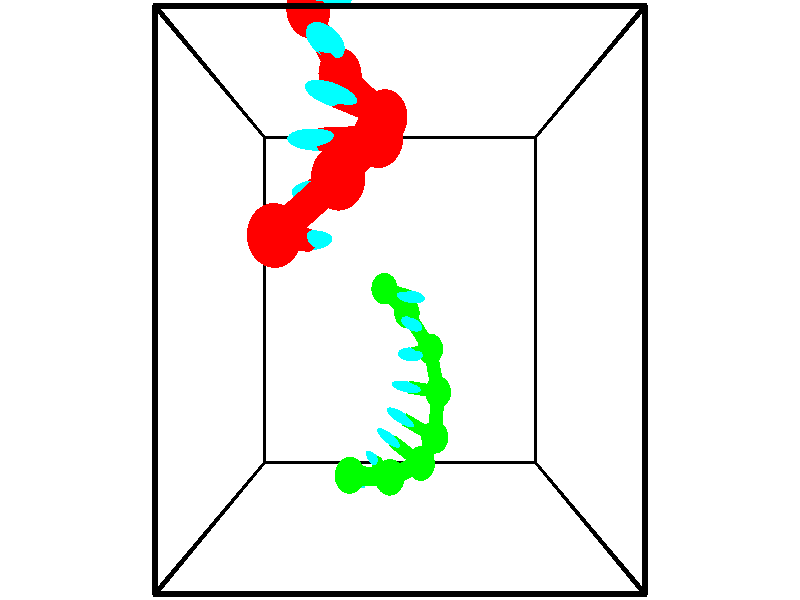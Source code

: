 // switches for output
#declare DRAW_BASES = 1; // possible values are 0, 1; only relevant for DNA ribbons
#declare DRAW_BASES_TYPE = 3; // possible values are 1, 2, 3; only relevant for DNA ribbons
#declare DRAW_FOG = 0; // set to 1 to enable fog

#include "colors.inc"

#include "transforms.inc"
background { rgb <1, 1, 1>}

#default {
   normal{
       ripples 0.25
       frequency 0.20
       turbulence 0.2
       lambda 5
   }
	finish {
		phong 0.1
		phong_size 40.
	}
}

// original window dimensions: 1024x640


// camera settings

camera {
	sky <-0, 1, 0>
	up <-0, 1, 0>
	right 1.6 * <1, 0, 0>
	location <2.5, 2.5, 11.1562>
	look_at <2.5, 2.5, 2.5>
	direction <0, 0, -8.6562>
	angle 67.0682
}


# declare cpy_camera_pos = <2.5, 2.5, 11.1562>;
# if (DRAW_FOG = 1)
fog {
	fog_type 2
	up vnormalize(cpy_camera_pos)
	color rgbt<1,1,1,0.3>
	distance 1e-5
	fog_alt 3e-3
	fog_offset 4
}
# end


// LIGHTS

# declare lum = 6;
global_settings {
	ambient_light rgb lum * <0.05, 0.05, 0.05>
	max_trace_level 15
}# declare cpy_direct_light_amount = 0.25;
light_source
{	1000 * <-1, -1, 1>,
	rgb lum * cpy_direct_light_amount
	parallel
}

light_source
{	1000 * <1, 1, -1>,
	rgb lum * cpy_direct_light_amount
	parallel
}

// strand 0

// nucleotide -1

// particle -1
sphere {
	<1.331080, 2.999813, 5.535588> 0.250000
	pigment { color rgbt <1,0,0,0> }
	no_shadow
}
cylinder {
	<1.469887, 3.008820, 5.160553>,  <1.553171, 3.014224, 4.935532>, 0.100000
	pigment { color rgbt <1,0,0,0> }
	no_shadow
}
cylinder {
	<1.469887, 3.008820, 5.160553>,  <1.331080, 2.999813, 5.535588>, 0.100000
	pigment { color rgbt <1,0,0,0> }
	no_shadow
}

// particle -1
sphere {
	<1.469887, 3.008820, 5.160553> 0.100000
	pigment { color rgbt <1,0,0,0> }
	no_shadow
}
sphere {
	0, 1
	scale<0.080000,0.200000,0.300000>
	matrix <-0.128207, 0.991466, -0.023640,
		0.929055, 0.128409, 0.346942,
		0.347017, 0.022517, -0.937589,
		1.573992, 3.015575, 4.879276>
	pigment { color rgbt <0,1,1,0> }
	no_shadow
}
cylinder {
	<1.926286, 3.444523, 5.547400>,  <1.331080, 2.999813, 5.535588>, 0.130000
	pigment { color rgbt <1,0,0,0> }
	no_shadow
}

// nucleotide -1

// particle -1
sphere {
	<1.926286, 3.444523, 5.547400> 0.250000
	pigment { color rgbt <1,0,0,0> }
	no_shadow
}
cylinder {
	<1.737648, 3.441032, 5.194691>,  <1.624465, 3.438938, 4.983066>, 0.100000
	pigment { color rgbt <1,0,0,0> }
	no_shadow
}
cylinder {
	<1.737648, 3.441032, 5.194691>,  <1.926286, 3.444523, 5.547400>, 0.100000
	pigment { color rgbt <1,0,0,0> }
	no_shadow
}

// particle -1
sphere {
	<1.737648, 3.441032, 5.194691> 0.100000
	pigment { color rgbt <1,0,0,0> }
	no_shadow
}
sphere {
	0, 1
	scale<0.080000,0.200000,0.300000>
	matrix <-0.053983, 0.998361, 0.018991,
		0.880161, 0.056556, -0.471293,
		-0.471595, -0.008727, -0.881772,
		1.596169, 3.438414, 4.930159>
	pigment { color rgbt <0,1,1,0> }
	no_shadow
}
cylinder {
	<2.282236, 3.856556, 5.106278>,  <1.926286, 3.444523, 5.547400>, 0.130000
	pigment { color rgbt <1,0,0,0> }
	no_shadow
}

// nucleotide -1

// particle -1
sphere {
	<2.282236, 3.856556, 5.106278> 0.250000
	pigment { color rgbt <1,0,0,0> }
	no_shadow
}
cylinder {
	<1.901436, 3.872940, 4.984940>,  <1.672956, 3.882770, 4.912137>, 0.100000
	pigment { color rgbt <1,0,0,0> }
	no_shadow
}
cylinder {
	<1.901436, 3.872940, 4.984940>,  <2.282236, 3.856556, 5.106278>, 0.100000
	pigment { color rgbt <1,0,0,0> }
	no_shadow
}

// particle -1
sphere {
	<1.901436, 3.872940, 4.984940> 0.100000
	pigment { color rgbt <1,0,0,0> }
	no_shadow
}
sphere {
	0, 1
	scale<0.080000,0.200000,0.300000>
	matrix <0.055803, 0.997623, -0.040425,
		0.300970, -0.055412, -0.952023,
		-0.952000, 0.040959, -0.303347,
		1.615836, 3.885228, 4.893936>
	pigment { color rgbt <0,1,1,0> }
	no_shadow
}
cylinder {
	<2.332768, 4.208927, 4.390078>,  <2.282236, 3.856556, 5.106278>, 0.130000
	pigment { color rgbt <1,0,0,0> }
	no_shadow
}

// nucleotide -1

// particle -1
sphere {
	<2.332768, 4.208927, 4.390078> 0.250000
	pigment { color rgbt <1,0,0,0> }
	no_shadow
}
cylinder {
	<2.017300, 4.261299, 4.630363>,  <1.828019, 4.292723, 4.774535>, 0.100000
	pigment { color rgbt <1,0,0,0> }
	no_shadow
}
cylinder {
	<2.017300, 4.261299, 4.630363>,  <2.332768, 4.208927, 4.390078>, 0.100000
	pigment { color rgbt <1,0,0,0> }
	no_shadow
}

// particle -1
sphere {
	<2.017300, 4.261299, 4.630363> 0.100000
	pigment { color rgbt <1,0,0,0> }
	no_shadow
}
sphere {
	0, 1
	scale<0.080000,0.200000,0.300000>
	matrix <0.131145, 0.990400, -0.043688,
		-0.600667, 0.044325, -0.798270,
		-0.788670, 0.130931, 0.600713,
		1.780699, 4.300579, 4.810577>
	pigment { color rgbt <0,1,1,0> }
	no_shadow
}
cylinder {
	<1.800601, 4.690988, 4.109134>,  <2.332768, 4.208927, 4.390078>, 0.130000
	pigment { color rgbt <1,0,0,0> }
	no_shadow
}

// nucleotide -1

// particle -1
sphere {
	<1.800601, 4.690988, 4.109134> 0.250000
	pigment { color rgbt <1,0,0,0> }
	no_shadow
}
cylinder {
	<1.752342, 4.736549, 4.503590>,  <1.723387, 4.763886, 4.740263>, 0.100000
	pigment { color rgbt <1,0,0,0> }
	no_shadow
}
cylinder {
	<1.752342, 4.736549, 4.503590>,  <1.800601, 4.690988, 4.109134>, 0.100000
	pigment { color rgbt <1,0,0,0> }
	no_shadow
}

// particle -1
sphere {
	<1.752342, 4.736549, 4.503590> 0.100000
	pigment { color rgbt <1,0,0,0> }
	no_shadow
}
sphere {
	0, 1
	scale<0.080000,0.200000,0.300000>
	matrix <0.218638, 0.972051, -0.085528,
		-0.968319, 0.205289, -0.142178,
		-0.120647, 0.113904, 0.986139,
		1.716148, 4.770720, 4.799431>
	pigment { color rgbt <0,1,1,0> }
	no_shadow
}
cylinder {
	<1.442796, 5.283176, 4.195370>,  <1.800601, 4.690988, 4.109134>, 0.130000
	pigment { color rgbt <1,0,0,0> }
	no_shadow
}

// nucleotide -1

// particle -1
sphere {
	<1.442796, 5.283176, 4.195370> 0.250000
	pigment { color rgbt <1,0,0,0> }
	no_shadow
}
cylinder {
	<1.635677, 5.224197, 4.540794>,  <1.751406, 5.188810, 4.748049>, 0.100000
	pigment { color rgbt <1,0,0,0> }
	no_shadow
}
cylinder {
	<1.635677, 5.224197, 4.540794>,  <1.442796, 5.283176, 4.195370>, 0.100000
	pigment { color rgbt <1,0,0,0> }
	no_shadow
}

// particle -1
sphere {
	<1.635677, 5.224197, 4.540794> 0.100000
	pigment { color rgbt <1,0,0,0> }
	no_shadow
}
sphere {
	0, 1
	scale<0.080000,0.200000,0.300000>
	matrix <0.272798, 0.961998, 0.011927,
		-0.832503, 0.229826, 0.504102,
		0.482204, -0.147447, 0.863562,
		1.780339, 5.179963, 4.799863>
	pigment { color rgbt <0,1,1,0> }
	no_shadow
}
cylinder {
	<1.235945, 5.877677, 4.627000>,  <1.442796, 5.283176, 4.195370>, 0.130000
	pigment { color rgbt <1,0,0,0> }
	no_shadow
}

// nucleotide -1

// particle -1
sphere {
	<1.235945, 5.877677, 4.627000> 0.250000
	pigment { color rgbt <1,0,0,0> }
	no_shadow
}
cylinder {
	<1.570484, 5.724243, 4.783657>,  <1.771208, 5.632183, 4.877651>, 0.100000
	pigment { color rgbt <1,0,0,0> }
	no_shadow
}
cylinder {
	<1.570484, 5.724243, 4.783657>,  <1.235945, 5.877677, 4.627000>, 0.100000
	pigment { color rgbt <1,0,0,0> }
	no_shadow
}

// particle -1
sphere {
	<1.570484, 5.724243, 4.783657> 0.100000
	pigment { color rgbt <1,0,0,0> }
	no_shadow
}
sphere {
	0, 1
	scale<0.080000,0.200000,0.300000>
	matrix <0.355813, 0.923320, 0.144492,
		-0.417037, 0.018506, 0.908701,
		0.836348, -0.383586, 0.391643,
		1.821388, 5.609168, 4.901150>
	pigment { color rgbt <0,1,1,0> }
	no_shadow
}
cylinder {
	<1.394730, 6.317938, 5.104603>,  <1.235945, 5.877677, 4.627000>, 0.130000
	pigment { color rgbt <1,0,0,0> }
	no_shadow
}

// nucleotide -1

// particle -1
sphere {
	<1.394730, 6.317938, 5.104603> 0.250000
	pigment { color rgbt <1,0,0,0> }
	no_shadow
}
cylinder {
	<1.737377, 6.113106, 5.079372>,  <1.942966, 5.990207, 5.064234>, 0.100000
	pigment { color rgbt <1,0,0,0> }
	no_shadow
}
cylinder {
	<1.737377, 6.113106, 5.079372>,  <1.394730, 6.317938, 5.104603>, 0.100000
	pigment { color rgbt <1,0,0,0> }
	no_shadow
}

// particle -1
sphere {
	<1.737377, 6.113106, 5.079372> 0.100000
	pigment { color rgbt <1,0,0,0> }
	no_shadow
}
sphere {
	0, 1
	scale<0.080000,0.200000,0.300000>
	matrix <0.507207, 0.813373, 0.284895,
		-0.094583, -0.276039, 0.956481,
		0.856618, -0.512080, -0.063078,
		1.994363, 5.959482, 5.060449>
	pigment { color rgbt <0,1,1,0> }
	no_shadow
}
// strand 1

// nucleotide -1

// particle -1
sphere {
	<2.202193, 2.680128, -0.412338> 0.250000
	pigment { color rgbt <0,1,0,0> }
	no_shadow
}
cylinder {
	<2.485937, 2.606491, -0.140186>,  <2.656184, 2.562309, 0.023105>, 0.100000
	pigment { color rgbt <0,1,0,0> }
	no_shadow
}
cylinder {
	<2.485937, 2.606491, -0.140186>,  <2.202193, 2.680128, -0.412338>, 0.100000
	pigment { color rgbt <0,1,0,0> }
	no_shadow
}

// particle -1
sphere {
	<2.485937, 2.606491, -0.140186> 0.100000
	pigment { color rgbt <0,1,0,0> }
	no_shadow
}
sphere {
	0, 1
	scale<0.080000,0.200000,0.300000>
	matrix <-0.007745, -0.967268, -0.253641,
		0.704802, 0.174653, -0.687568,
		0.709361, -0.184092, 0.680380,
		2.698745, 2.551264, 0.063928>
	pigment { color rgbt <0,1,1,0> }
	no_shadow
}
cylinder {
	<2.636504, 2.289360, -0.719387>,  <2.202193, 2.680128, -0.412338>, 0.130000
	pigment { color rgbt <0,1,0,0> }
	no_shadow
}

// nucleotide -1

// particle -1
sphere {
	<2.636504, 2.289360, -0.719387> 0.250000
	pigment { color rgbt <0,1,0,0> }
	no_shadow
}
cylinder {
	<2.681476, 2.199417, -0.332233>,  <2.708459, 2.145452, -0.099941>, 0.100000
	pigment { color rgbt <0,1,0,0> }
	no_shadow
}
cylinder {
	<2.681476, 2.199417, -0.332233>,  <2.636504, 2.289360, -0.719387>, 0.100000
	pigment { color rgbt <0,1,0,0> }
	no_shadow
}

// particle -1
sphere {
	<2.681476, 2.199417, -0.332233> 0.100000
	pigment { color rgbt <0,1,0,0> }
	no_shadow
}
sphere {
	0, 1
	scale<0.080000,0.200000,0.300000>
	matrix <-0.286978, -0.939899, -0.185019,
		0.951317, -0.256960, -0.170201,
		0.112429, -0.224856, 0.967884,
		2.715204, 2.131960, -0.041868>
	pigment { color rgbt <0,1,1,0> }
	no_shadow
}
cylinder {
	<3.095262, 1.699566, -0.697434>,  <2.636504, 2.289360, -0.719387>, 0.130000
	pigment { color rgbt <0,1,0,0> }
	no_shadow
}

// nucleotide -1

// particle -1
sphere {
	<3.095262, 1.699566, -0.697434> 0.250000
	pigment { color rgbt <0,1,0,0> }
	no_shadow
}
cylinder {
	<2.867255, 1.673462, -0.369820>,  <2.730451, 1.657800, -0.173251>, 0.100000
	pigment { color rgbt <0,1,0,0> }
	no_shadow
}
cylinder {
	<2.867255, 1.673462, -0.369820>,  <3.095262, 1.699566, -0.697434>, 0.100000
	pigment { color rgbt <0,1,0,0> }
	no_shadow
}

// particle -1
sphere {
	<2.867255, 1.673462, -0.369820> 0.100000
	pigment { color rgbt <0,1,0,0> }
	no_shadow
}
sphere {
	0, 1
	scale<0.080000,0.200000,0.300000>
	matrix <-0.210645, -0.951917, -0.222447,
		0.794172, -0.299325, 0.528863,
		-0.570018, -0.065259, 0.819037,
		2.696250, 1.653884, -0.124109>
	pigment { color rgbt <0,1,1,0> }
	no_shadow
}
cylinder {
	<3.229487, 1.028989, -0.434901>,  <3.095262, 1.699566, -0.697434>, 0.130000
	pigment { color rgbt <0,1,0,0> }
	no_shadow
}

// nucleotide -1

// particle -1
sphere {
	<3.229487, 1.028989, -0.434901> 0.250000
	pigment { color rgbt <0,1,0,0> }
	no_shadow
}
cylinder {
	<2.882220, 1.098160, -0.248833>,  <2.673861, 1.139663, -0.137192>, 0.100000
	pigment { color rgbt <0,1,0,0> }
	no_shadow
}
cylinder {
	<2.882220, 1.098160, -0.248833>,  <3.229487, 1.028989, -0.434901>, 0.100000
	pigment { color rgbt <0,1,0,0> }
	no_shadow
}

// particle -1
sphere {
	<2.882220, 1.098160, -0.248833> 0.100000
	pigment { color rgbt <0,1,0,0> }
	no_shadow
}
sphere {
	0, 1
	scale<0.080000,0.200000,0.300000>
	matrix <-0.212455, -0.976598, -0.033461,
		0.448499, -0.127877, 0.884588,
		-0.868166, 0.172928, 0.465171,
		2.621770, 1.150038, -0.109281>
	pigment { color rgbt <0,1,1,0> }
	no_shadow
}
cylinder {
	<3.145639, 0.374460, -0.070490>,  <3.229487, 1.028989, -0.434901>, 0.130000
	pigment { color rgbt <0,1,0,0> }
	no_shadow
}

// nucleotide -1

// particle -1
sphere {
	<3.145639, 0.374460, -0.070490> 0.250000
	pigment { color rgbt <0,1,0,0> }
	no_shadow
}
cylinder {
	<2.788944, 0.553192, -0.041790>,  <2.574928, 0.660432, -0.024570>, 0.100000
	pigment { color rgbt <0,1,0,0> }
	no_shadow
}
cylinder {
	<2.788944, 0.553192, -0.041790>,  <3.145639, 0.374460, -0.070490>, 0.100000
	pigment { color rgbt <0,1,0,0> }
	no_shadow
}

// particle -1
sphere {
	<2.788944, 0.553192, -0.041790> 0.100000
	pigment { color rgbt <0,1,0,0> }
	no_shadow
}
sphere {
	0, 1
	scale<0.080000,0.200000,0.300000>
	matrix <-0.450205, -0.892023, -0.040138,
		0.046068, -0.068094, 0.996615,
		-0.891736, 0.446831, 0.071750,
		2.521423, 0.687242, -0.020265>
	pigment { color rgbt <0,1,1,0> }
	no_shadow
}
cylinder {
	<2.868945, 0.083591, 0.446759>,  <3.145639, 0.374460, -0.070490>, 0.130000
	pigment { color rgbt <0,1,0,0> }
	no_shadow
}

// nucleotide -1

// particle -1
sphere {
	<2.868945, 0.083591, 0.446759> 0.250000
	pigment { color rgbt <0,1,0,0> }
	no_shadow
}
cylinder {
	<2.556824, 0.251526, 0.261345>,  <2.369551, 0.352287, 0.150097>, 0.100000
	pigment { color rgbt <0,1,0,0> }
	no_shadow
}
cylinder {
	<2.556824, 0.251526, 0.261345>,  <2.868945, 0.083591, 0.446759>, 0.100000
	pigment { color rgbt <0,1,0,0> }
	no_shadow
}

// particle -1
sphere {
	<2.556824, 0.251526, 0.261345> 0.100000
	pigment { color rgbt <0,1,0,0> }
	no_shadow
}
sphere {
	0, 1
	scale<0.080000,0.200000,0.300000>
	matrix <-0.545177, -0.819805, 0.175220,
		-0.306444, 0.389433, 0.868582,
		-0.780304, 0.419836, -0.463534,
		2.322733, 0.377477, 0.122285>
	pigment { color rgbt <0,1,1,0> }
	no_shadow
}
cylinder {
	<2.327971, 0.004411, 0.956035>,  <2.868945, 0.083591, 0.446759>, 0.130000
	pigment { color rgbt <0,1,0,0> }
	no_shadow
}

// nucleotide -1

// particle -1
sphere {
	<2.327971, 0.004411, 0.956035> 0.250000
	pigment { color rgbt <0,1,0,0> }
	no_shadow
}
cylinder {
	<2.177013, 0.050079, 0.588440>,  <2.086439, 0.077480, 0.367883>, 0.100000
	pigment { color rgbt <0,1,0,0> }
	no_shadow
}
cylinder {
	<2.177013, 0.050079, 0.588440>,  <2.327971, 0.004411, 0.956035>, 0.100000
	pigment { color rgbt <0,1,0,0> }
	no_shadow
}

// particle -1
sphere {
	<2.177013, 0.050079, 0.588440> 0.100000
	pigment { color rgbt <0,1,0,0> }
	no_shadow
}
sphere {
	0, 1
	scale<0.080000,0.200000,0.300000>
	matrix <-0.626342, -0.762425, 0.162495,
		-0.682107, 0.636925, 0.359243,
		-0.377393, 0.114170, -0.918988,
		2.063796, 0.084330, 0.312743>
	pigment { color rgbt <0,1,1,0> }
	no_shadow
}
cylinder {
	<1.660291, 0.057757, 1.064796>,  <2.327971, 0.004411, 0.956035>, 0.130000
	pigment { color rgbt <0,1,0,0> }
	no_shadow
}

// nucleotide -1

// particle -1
sphere {
	<1.660291, 0.057757, 1.064796> 0.250000
	pigment { color rgbt <0,1,0,0> }
	no_shadow
}
cylinder {
	<1.699432, -0.056549, 0.683479>,  <1.722917, -0.125133, 0.454690>, 0.100000
	pigment { color rgbt <0,1,0,0> }
	no_shadow
}
cylinder {
	<1.699432, -0.056549, 0.683479>,  <1.660291, 0.057757, 1.064796>, 0.100000
	pigment { color rgbt <0,1,0,0> }
	no_shadow
}

// particle -1
sphere {
	<1.699432, -0.056549, 0.683479> 0.100000
	pigment { color rgbt <0,1,0,0> }
	no_shadow
}
sphere {
	0, 1
	scale<0.080000,0.200000,0.300000>
	matrix <-0.700388, -0.700289, 0.138029,
		-0.707023, 0.654167, -0.268673,
		0.097854, -0.285765, -0.953290,
		1.728789, -0.142278, 0.397492>
	pigment { color rgbt <0,1,1,0> }
	no_shadow
}
// box output
cylinder {
	<0.000000, 0.000000, 0.000000>,  <5.000000, 0.000000, 0.000000>, 0.025000
	pigment { color rgbt <0,0,0,0> }
	no_shadow
}
cylinder {
	<0.000000, 0.000000, 0.000000>,  <0.000000, 5.000000, 0.000000>, 0.025000
	pigment { color rgbt <0,0,0,0> }
	no_shadow
}
cylinder {
	<0.000000, 0.000000, 0.000000>,  <0.000000, 0.000000, 5.000000>, 0.025000
	pigment { color rgbt <0,0,0,0> }
	no_shadow
}
cylinder {
	<5.000000, 5.000000, 5.000000>,  <0.000000, 5.000000, 5.000000>, 0.025000
	pigment { color rgbt <0,0,0,0> }
	no_shadow
}
cylinder {
	<5.000000, 5.000000, 5.000000>,  <5.000000, 0.000000, 5.000000>, 0.025000
	pigment { color rgbt <0,0,0,0> }
	no_shadow
}
cylinder {
	<5.000000, 5.000000, 5.000000>,  <5.000000, 5.000000, 0.000000>, 0.025000
	pigment { color rgbt <0,0,0,0> }
	no_shadow
}
cylinder {
	<0.000000, 0.000000, 5.000000>,  <0.000000, 5.000000, 5.000000>, 0.025000
	pigment { color rgbt <0,0,0,0> }
	no_shadow
}
cylinder {
	<0.000000, 0.000000, 5.000000>,  <5.000000, 0.000000, 5.000000>, 0.025000
	pigment { color rgbt <0,0,0,0> }
	no_shadow
}
cylinder {
	<5.000000, 5.000000, 0.000000>,  <0.000000, 5.000000, 0.000000>, 0.025000
	pigment { color rgbt <0,0,0,0> }
	no_shadow
}
cylinder {
	<5.000000, 5.000000, 0.000000>,  <5.000000, 0.000000, 0.000000>, 0.025000
	pigment { color rgbt <0,0,0,0> }
	no_shadow
}
cylinder {
	<5.000000, 0.000000, 5.000000>,  <5.000000, 0.000000, 0.000000>, 0.025000
	pigment { color rgbt <0,0,0,0> }
	no_shadow
}
cylinder {
	<0.000000, 5.000000, 0.000000>,  <0.000000, 5.000000, 5.000000>, 0.025000
	pigment { color rgbt <0,0,0,0> }
	no_shadow
}
// end of box output
